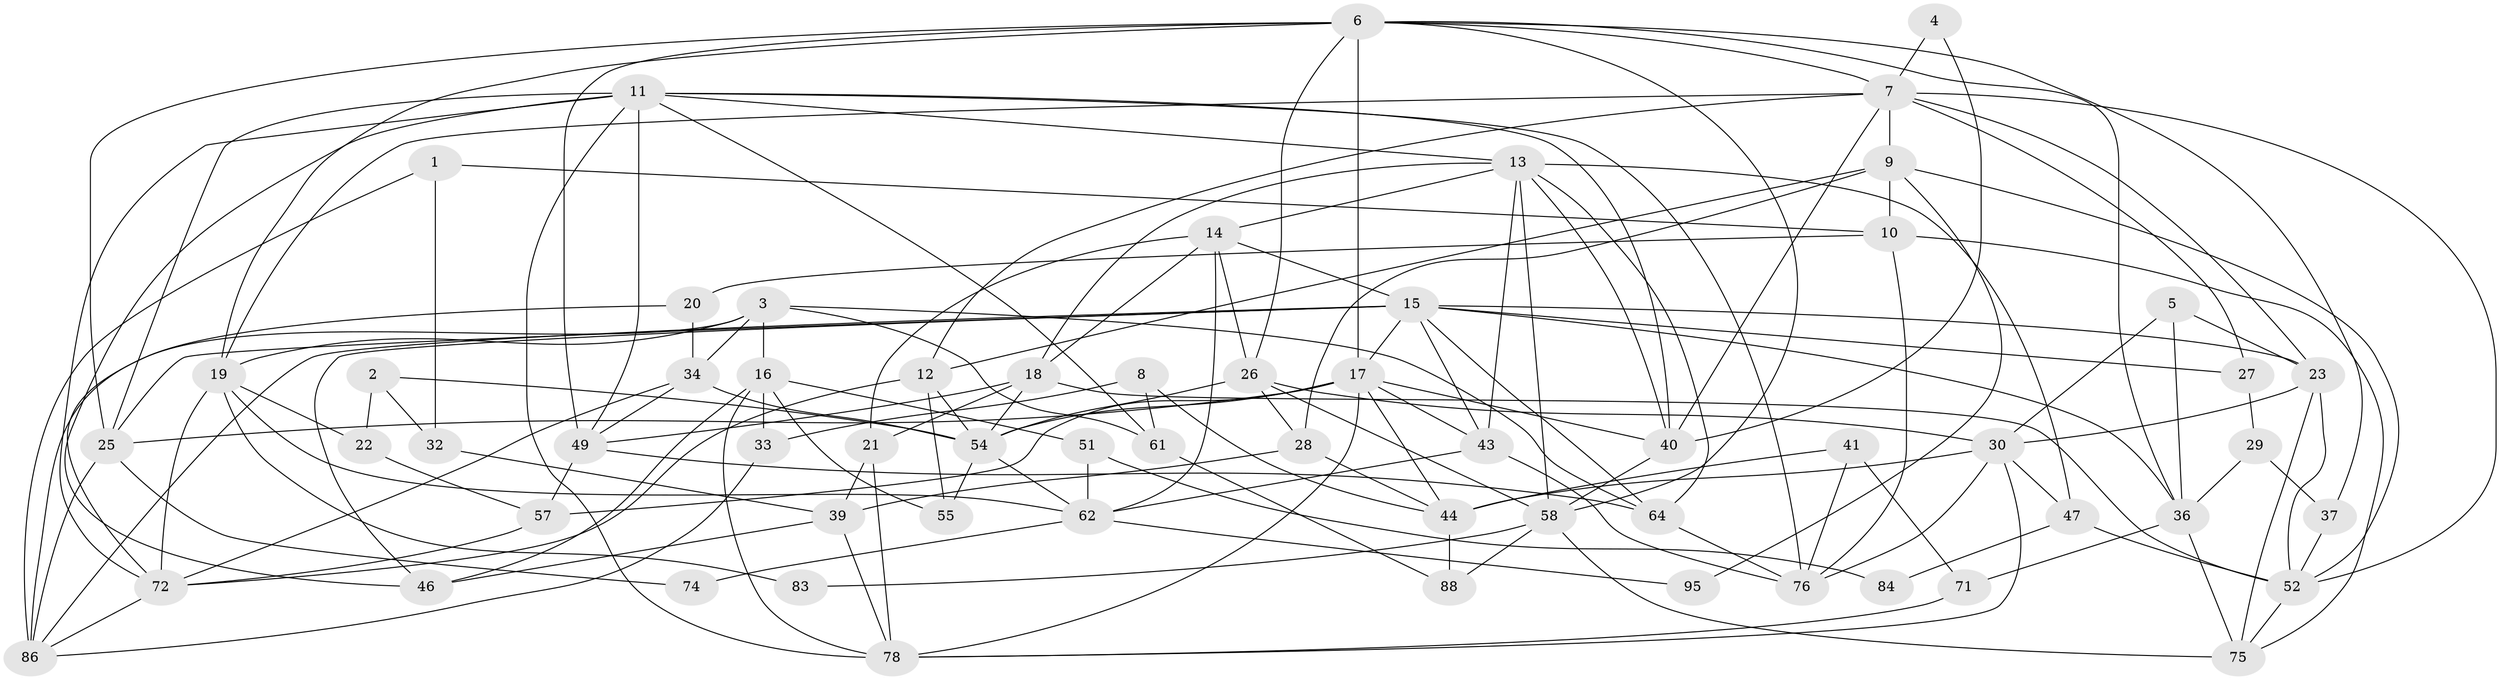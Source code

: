 // original degree distribution, {3: 0.29, 4: 0.3, 2: 0.12, 5: 0.18, 8: 0.03, 7: 0.04, 6: 0.03, 9: 0.01}
// Generated by graph-tools (version 1.1) at 2025/11/02/21/25 10:11:14]
// undirected, 62 vertices, 156 edges
graph export_dot {
graph [start="1"]
  node [color=gray90,style=filled];
  1;
  2 [super="+70"];
  3 [super="+69"];
  4;
  5;
  6 [super="+60"];
  7 [super="+53"];
  8;
  9 [super="+59"];
  10 [super="+45"];
  11 [super="+35"];
  12 [super="+65"];
  13 [super="+42"];
  14 [super="+80"];
  15 [super="+77"];
  16 [super="+90"];
  17 [super="+24"];
  18;
  19 [super="+48"];
  20 [super="+99"];
  21;
  22;
  23 [super="+92"];
  25 [super="+66"];
  26 [super="+38"];
  27;
  28 [super="+89"];
  29;
  30 [super="+31"];
  32 [super="+81"];
  33;
  34 [super="+63"];
  36 [super="+79"];
  37;
  39 [super="+50"];
  40 [super="+82"];
  41;
  43 [super="+87"];
  44 [super="+68"];
  46;
  47;
  49 [super="+56"];
  51;
  52 [super="+100"];
  54 [super="+91"];
  55;
  57 [super="+93"];
  58 [super="+85"];
  61 [super="+67"];
  62 [super="+73"];
  64 [super="+94"];
  71;
  72 [super="+96"];
  74;
  75;
  76 [super="+97"];
  78 [super="+98"];
  83;
  84;
  86;
  88;
  95;
  1 -- 86;
  1 -- 32;
  1 -- 10;
  2 -- 22 [weight=2];
  2 -- 32;
  2 -- 54;
  3 -- 16;
  3 -- 86;
  3 -- 64;
  3 -- 19;
  3 -- 34;
  3 -- 61;
  4 -- 40;
  4 -- 7;
  5 -- 36;
  5 -- 23;
  5 -- 30;
  6 -- 26;
  6 -- 49;
  6 -- 19;
  6 -- 36;
  6 -- 37;
  6 -- 7;
  6 -- 25;
  6 -- 58;
  6 -- 17;
  7 -- 19;
  7 -- 12;
  7 -- 23;
  7 -- 40;
  7 -- 27;
  7 -- 52;
  7 -- 9;
  8 -- 33;
  8 -- 61;
  8 -- 44;
  9 -- 12;
  9 -- 28 [weight=2];
  9 -- 52;
  9 -- 10;
  9 -- 95;
  10 -- 20;
  10 -- 75;
  10 -- 76;
  11 -- 25;
  11 -- 46;
  11 -- 72;
  11 -- 49;
  11 -- 76;
  11 -- 78;
  11 -- 13;
  11 -- 40;
  11 -- 61;
  12 -- 54 [weight=2];
  12 -- 72;
  12 -- 55;
  13 -- 18;
  13 -- 43;
  13 -- 47;
  13 -- 40;
  13 -- 58;
  13 -- 14;
  13 -- 64;
  14 -- 15;
  14 -- 62;
  14 -- 18;
  14 -- 26;
  14 -- 21;
  15 -- 27;
  15 -- 46;
  15 -- 86;
  15 -- 23;
  15 -- 43;
  15 -- 25;
  15 -- 36;
  15 -- 64;
  15 -- 17;
  16 -- 46;
  16 -- 33;
  16 -- 51;
  16 -- 78;
  16 -- 55;
  17 -- 44;
  17 -- 78;
  17 -- 54;
  17 -- 25;
  17 -- 40;
  17 -- 57;
  17 -- 43;
  18 -- 21;
  18 -- 49;
  18 -- 52;
  18 -- 54;
  19 -- 72;
  19 -- 22;
  19 -- 83;
  19 -- 62;
  20 -- 72;
  20 -- 34;
  21 -- 78;
  21 -- 39;
  22 -- 57;
  23 -- 75;
  23 -- 30 [weight=2];
  23 -- 52;
  25 -- 86;
  25 -- 74;
  26 -- 54;
  26 -- 28;
  26 -- 58;
  26 -- 30;
  27 -- 29;
  28 -- 44;
  28 -- 39;
  29 -- 37;
  29 -- 36;
  30 -- 47;
  30 -- 76;
  30 -- 44;
  30 -- 78;
  32 -- 39;
  33 -- 86;
  34 -- 72;
  34 -- 54;
  34 -- 49;
  36 -- 71;
  36 -- 75;
  37 -- 52;
  39 -- 78;
  39 -- 46;
  40 -- 58;
  41 -- 76;
  41 -- 71;
  41 -- 44;
  43 -- 76;
  43 -- 62;
  44 -- 88;
  47 -- 84;
  47 -- 52;
  49 -- 57;
  49 -- 64;
  51 -- 62;
  51 -- 84;
  52 -- 75;
  54 -- 55;
  54 -- 62;
  57 -- 72;
  58 -- 75;
  58 -- 88;
  58 -- 83;
  61 -- 88;
  62 -- 74;
  62 -- 95;
  64 -- 76;
  71 -- 78;
  72 -- 86;
}
